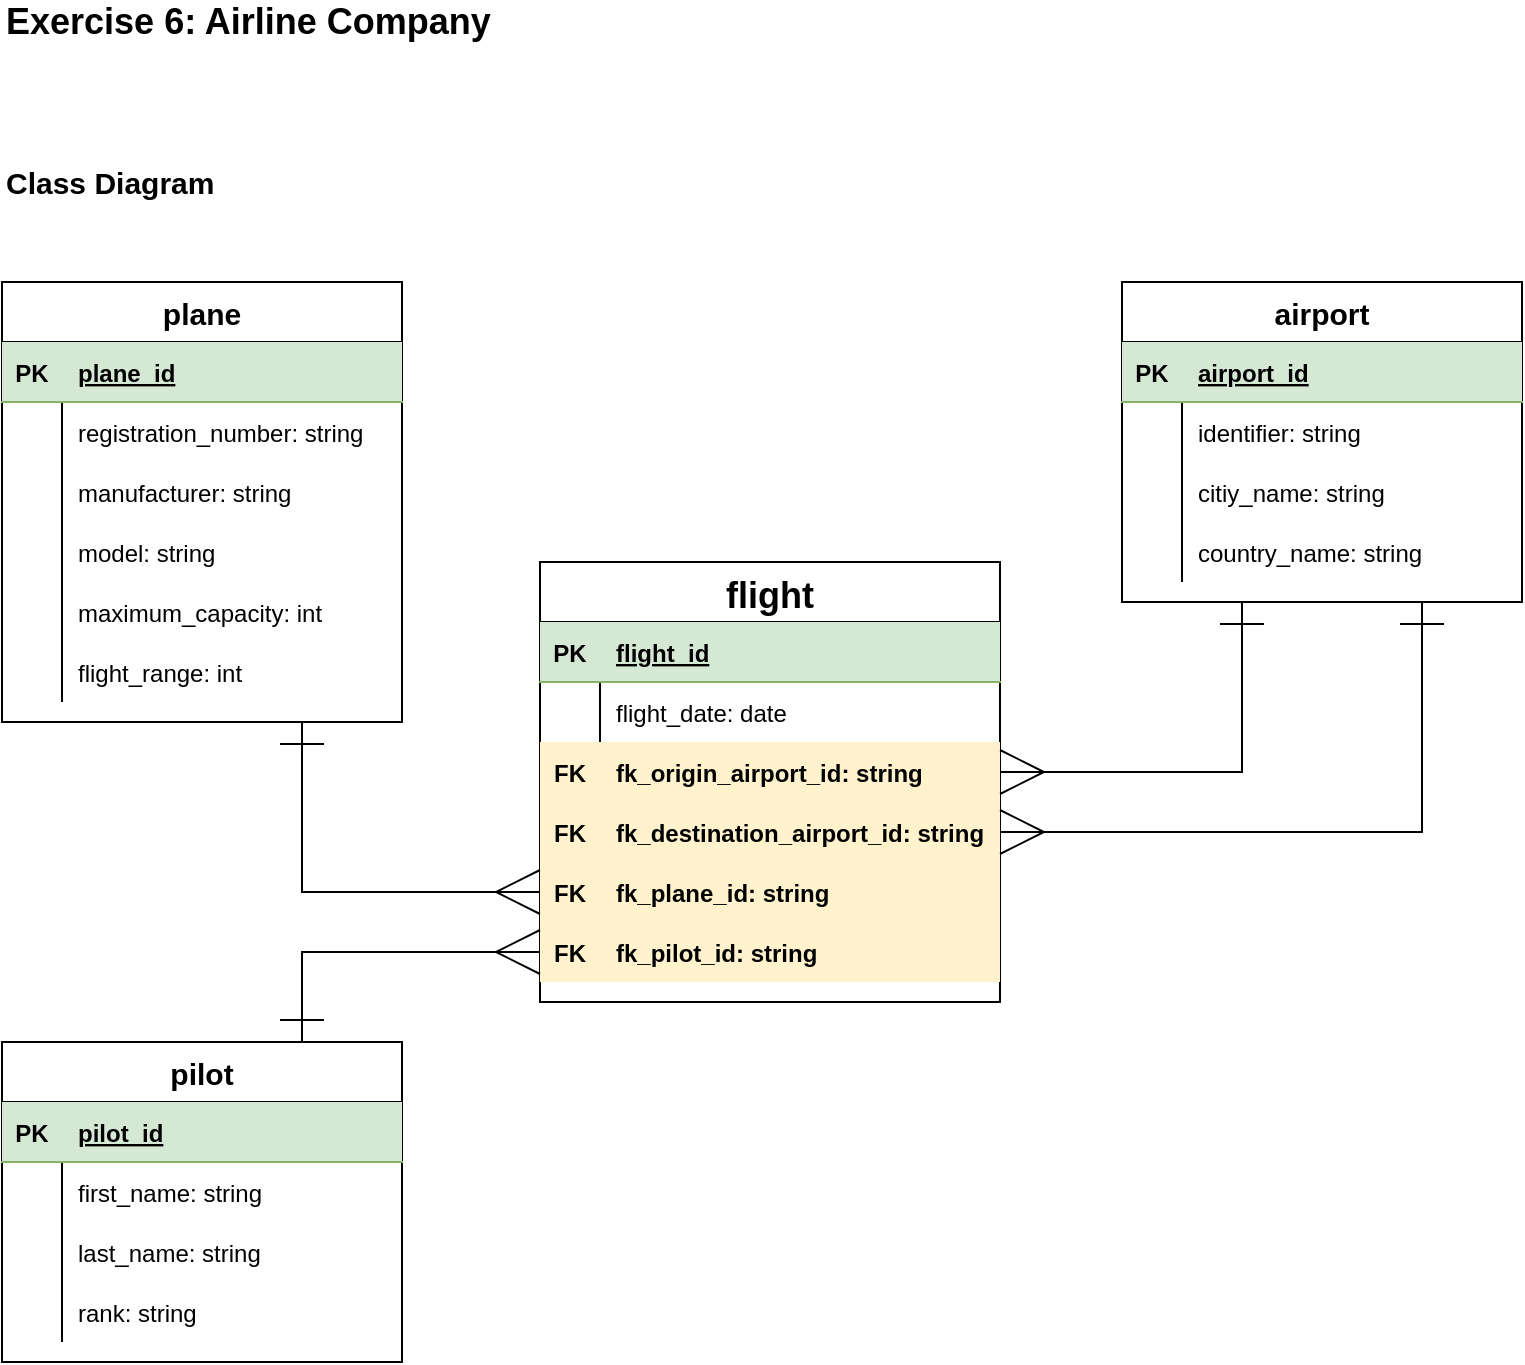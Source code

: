 <mxfile version="13.8.9-1" type="github">
  <diagram id="jEI54FDsyi-h0m5cM9bC" name="Page-1">
    <mxGraphModel dx="888" dy="665" grid="1" gridSize="10" guides="1" tooltips="1" connect="1" arrows="1" fold="1" page="1" pageScale="1" pageWidth="827" pageHeight="1169" math="0" shadow="0">
      <root>
        <mxCell id="0" />
        <mxCell id="1" parent="0" />
        <mxCell id="U9TCxv6QCCmvPE0OXd2a-1" value="Exercise 6: Airline Company" style="text;html=1;strokeColor=none;fillColor=none;align=left;verticalAlign=middle;whiteSpace=wrap;rounded=0;fontSize=18;fontStyle=1" parent="1" vertex="1">
          <mxGeometry x="40" y="40" width="270" height="20" as="geometry" />
        </mxCell>
        <mxCell id="U9TCxv6QCCmvPE0OXd2a-25" value="flight" style="shape=table;startSize=30;container=1;collapsible=1;childLayout=tableLayout;fixedRows=1;rowLines=0;fontStyle=1;align=center;resizeLast=1;fontSize=18;" parent="1" vertex="1">
          <mxGeometry x="309" y="320" width="230" height="220" as="geometry" />
        </mxCell>
        <mxCell id="U9TCxv6QCCmvPE0OXd2a-26" value="" style="shape=partialRectangle;collapsible=0;dropTarget=0;pointerEvents=0;fillColor=#d5e8d4;top=0;left=0;bottom=1;right=0;points=[[0,0.5],[1,0.5]];portConstraint=eastwest;strokeColor=#82b366;" parent="U9TCxv6QCCmvPE0OXd2a-25" vertex="1">
          <mxGeometry y="30" width="230" height="30" as="geometry" />
        </mxCell>
        <mxCell id="U9TCxv6QCCmvPE0OXd2a-27" value="PK" style="shape=partialRectangle;connectable=0;fillColor=none;top=0;left=0;bottom=0;right=0;fontStyle=1;overflow=hidden;" parent="U9TCxv6QCCmvPE0OXd2a-26" vertex="1">
          <mxGeometry width="30" height="30" as="geometry" />
        </mxCell>
        <mxCell id="U9TCxv6QCCmvPE0OXd2a-28" value="flight_id" style="shape=partialRectangle;connectable=0;fillColor=none;top=0;left=0;bottom=0;right=0;align=left;spacingLeft=6;fontStyle=5;overflow=hidden;" parent="U9TCxv6QCCmvPE0OXd2a-26" vertex="1">
          <mxGeometry x="30" width="200" height="30" as="geometry" />
        </mxCell>
        <mxCell id="U9TCxv6QCCmvPE0OXd2a-29" value="" style="shape=partialRectangle;collapsible=0;dropTarget=0;pointerEvents=0;fillColor=none;top=0;left=0;bottom=0;right=0;points=[[0,0.5],[1,0.5]];portConstraint=eastwest;" parent="U9TCxv6QCCmvPE0OXd2a-25" vertex="1">
          <mxGeometry y="60" width="230" height="30" as="geometry" />
        </mxCell>
        <mxCell id="U9TCxv6QCCmvPE0OXd2a-30" value="" style="shape=partialRectangle;connectable=0;fillColor=none;top=0;left=0;bottom=0;right=0;editable=1;overflow=hidden;fontStyle=0" parent="U9TCxv6QCCmvPE0OXd2a-29" vertex="1">
          <mxGeometry width="30" height="30" as="geometry" />
        </mxCell>
        <mxCell id="U9TCxv6QCCmvPE0OXd2a-31" value="flight_date: date" style="shape=partialRectangle;connectable=0;fillColor=none;top=0;left=0;bottom=0;right=0;align=left;spacingLeft=6;overflow=hidden;fontStyle=0" parent="U9TCxv6QCCmvPE0OXd2a-29" vertex="1">
          <mxGeometry x="30" width="200" height="30" as="geometry" />
        </mxCell>
        <mxCell id="U9TCxv6QCCmvPE0OXd2a-32" value="" style="shape=partialRectangle;collapsible=0;dropTarget=0;pointerEvents=0;fillColor=#fff2cc;top=0;left=0;bottom=0;right=0;points=[[0,0.5],[1,0.5]];portConstraint=eastwest;strokeColor=#d6b656;" parent="U9TCxv6QCCmvPE0OXd2a-25" vertex="1">
          <mxGeometry y="90" width="230" height="30" as="geometry" />
        </mxCell>
        <mxCell id="U9TCxv6QCCmvPE0OXd2a-33" value="FK" style="shape=partialRectangle;connectable=0;fillColor=none;top=0;left=0;bottom=0;right=0;editable=1;overflow=hidden;fontStyle=1" parent="U9TCxv6QCCmvPE0OXd2a-32" vertex="1">
          <mxGeometry width="30" height="30" as="geometry" />
        </mxCell>
        <mxCell id="U9TCxv6QCCmvPE0OXd2a-34" value="fk_origin_airport_id: string" style="shape=partialRectangle;connectable=0;fillColor=none;top=0;left=0;bottom=0;right=0;align=left;spacingLeft=6;overflow=hidden;fontStyle=1" parent="U9TCxv6QCCmvPE0OXd2a-32" vertex="1">
          <mxGeometry x="30" width="200" height="30" as="geometry" />
        </mxCell>
        <mxCell id="U9TCxv6QCCmvPE0OXd2a-91" value="" style="shape=partialRectangle;collapsible=0;dropTarget=0;pointerEvents=0;fillColor=#fff2cc;top=0;left=0;bottom=0;right=0;points=[[0,0.5],[1,0.5]];portConstraint=eastwest;strokeColor=#d6b656;" parent="U9TCxv6QCCmvPE0OXd2a-25" vertex="1">
          <mxGeometry y="120" width="230" height="30" as="geometry" />
        </mxCell>
        <mxCell id="U9TCxv6QCCmvPE0OXd2a-92" value="FK" style="shape=partialRectangle;connectable=0;fillColor=none;top=0;left=0;bottom=0;right=0;editable=1;overflow=hidden;fontStyle=1" parent="U9TCxv6QCCmvPE0OXd2a-91" vertex="1">
          <mxGeometry width="30" height="30" as="geometry" />
        </mxCell>
        <mxCell id="U9TCxv6QCCmvPE0OXd2a-93" value="fk_destination_airport_id: string" style="shape=partialRectangle;connectable=0;fillColor=none;top=0;left=0;bottom=0;right=0;align=left;spacingLeft=6;overflow=hidden;fontStyle=1" parent="U9TCxv6QCCmvPE0OXd2a-91" vertex="1">
          <mxGeometry x="30" width="200" height="30" as="geometry" />
        </mxCell>
        <mxCell id="U9TCxv6QCCmvPE0OXd2a-94" value="" style="shape=partialRectangle;collapsible=0;dropTarget=0;pointerEvents=0;fillColor=#fff2cc;top=0;left=0;bottom=0;right=0;points=[[0,0.5],[1,0.5]];portConstraint=eastwest;strokeColor=#d6b656;" parent="U9TCxv6QCCmvPE0OXd2a-25" vertex="1">
          <mxGeometry y="150" width="230" height="30" as="geometry" />
        </mxCell>
        <mxCell id="U9TCxv6QCCmvPE0OXd2a-95" value="FK" style="shape=partialRectangle;connectable=0;fillColor=none;top=0;left=0;bottom=0;right=0;editable=1;overflow=hidden;fontStyle=1" parent="U9TCxv6QCCmvPE0OXd2a-94" vertex="1">
          <mxGeometry width="30" height="30" as="geometry" />
        </mxCell>
        <mxCell id="U9TCxv6QCCmvPE0OXd2a-96" value="fk_plane_id: string" style="shape=partialRectangle;connectable=0;fillColor=none;top=0;left=0;bottom=0;right=0;align=left;spacingLeft=6;overflow=hidden;fontStyle=1" parent="U9TCxv6QCCmvPE0OXd2a-94" vertex="1">
          <mxGeometry x="30" width="200" height="30" as="geometry" />
        </mxCell>
        <mxCell id="U9TCxv6QCCmvPE0OXd2a-113" value="" style="shape=partialRectangle;collapsible=0;dropTarget=0;pointerEvents=0;fillColor=#fff2cc;top=0;left=0;bottom=0;right=0;points=[[0,0.5],[1,0.5]];portConstraint=eastwest;strokeColor=#d6b656;" parent="U9TCxv6QCCmvPE0OXd2a-25" vertex="1">
          <mxGeometry y="180" width="230" height="30" as="geometry" />
        </mxCell>
        <mxCell id="U9TCxv6QCCmvPE0OXd2a-114" value="FK" style="shape=partialRectangle;connectable=0;fillColor=none;top=0;left=0;bottom=0;right=0;editable=1;overflow=hidden;fontStyle=1" parent="U9TCxv6QCCmvPE0OXd2a-113" vertex="1">
          <mxGeometry width="30" height="30" as="geometry" />
        </mxCell>
        <mxCell id="U9TCxv6QCCmvPE0OXd2a-115" value="fk_pilot_id: string" style="shape=partialRectangle;connectable=0;fillColor=none;top=0;left=0;bottom=0;right=0;align=left;spacingLeft=6;overflow=hidden;fontStyle=1" parent="U9TCxv6QCCmvPE0OXd2a-113" vertex="1">
          <mxGeometry x="30" width="200" height="30" as="geometry" />
        </mxCell>
        <mxCell id="U9TCxv6QCCmvPE0OXd2a-38" value="Class Diagram" style="text;html=1;strokeColor=none;fillColor=none;align=left;verticalAlign=middle;whiteSpace=wrap;rounded=0;fontSize=15;fontStyle=1" parent="1" vertex="1">
          <mxGeometry x="40" y="120" width="130" height="20" as="geometry" />
        </mxCell>
        <mxCell id="U9TCxv6QCCmvPE0OXd2a-97" style="edgeStyle=orthogonalEdgeStyle;rounded=0;orthogonalLoop=1;jettySize=auto;html=1;entryX=0;entryY=0.5;entryDx=0;entryDy=0;fontSize=15;endArrow=ERmany;endFill=0;startArrow=ERone;startFill=0;endSize=20;startSize=20;" parent="1" source="U9TCxv6QCCmvPE0OXd2a-52" target="U9TCxv6QCCmvPE0OXd2a-94" edge="1">
          <mxGeometry relative="1" as="geometry">
            <Array as="points">
              <mxPoint x="190" y="485" />
            </Array>
          </mxGeometry>
        </mxCell>
        <mxCell id="U9TCxv6QCCmvPE0OXd2a-52" value="plane" style="shape=table;startSize=30;container=1;collapsible=1;childLayout=tableLayout;fixedRows=1;rowLines=0;fontStyle=1;align=center;resizeLast=1;fontSize=15;" parent="1" vertex="1">
          <mxGeometry x="40" y="180" width="200" height="220" as="geometry" />
        </mxCell>
        <mxCell id="U9TCxv6QCCmvPE0OXd2a-53" value="" style="shape=partialRectangle;collapsible=0;dropTarget=0;pointerEvents=0;fillColor=#d5e8d4;top=0;left=0;bottom=1;right=0;points=[[0,0.5],[1,0.5]];portConstraint=eastwest;strokeColor=#82b366;" parent="U9TCxv6QCCmvPE0OXd2a-52" vertex="1">
          <mxGeometry y="30" width="200" height="30" as="geometry" />
        </mxCell>
        <mxCell id="U9TCxv6QCCmvPE0OXd2a-54" value="PK" style="shape=partialRectangle;connectable=0;fillColor=none;top=0;left=0;bottom=0;right=0;fontStyle=1;overflow=hidden;" parent="U9TCxv6QCCmvPE0OXd2a-53" vertex="1">
          <mxGeometry width="30" height="30" as="geometry" />
        </mxCell>
        <mxCell id="U9TCxv6QCCmvPE0OXd2a-55" value="plane_id" style="shape=partialRectangle;connectable=0;fillColor=none;top=0;left=0;bottom=0;right=0;align=left;spacingLeft=6;fontStyle=5;overflow=hidden;" parent="U9TCxv6QCCmvPE0OXd2a-53" vertex="1">
          <mxGeometry x="30" width="170" height="30" as="geometry" />
        </mxCell>
        <mxCell id="U9TCxv6QCCmvPE0OXd2a-56" value="" style="shape=partialRectangle;collapsible=0;dropTarget=0;pointerEvents=0;fillColor=none;top=0;left=0;bottom=0;right=0;points=[[0,0.5],[1,0.5]];portConstraint=eastwest;" parent="U9TCxv6QCCmvPE0OXd2a-52" vertex="1">
          <mxGeometry y="60" width="200" height="30" as="geometry" />
        </mxCell>
        <mxCell id="U9TCxv6QCCmvPE0OXd2a-57" value="" style="shape=partialRectangle;connectable=0;fillColor=none;top=0;left=0;bottom=0;right=0;editable=1;overflow=hidden;" parent="U9TCxv6QCCmvPE0OXd2a-56" vertex="1">
          <mxGeometry width="30" height="30" as="geometry" />
        </mxCell>
        <mxCell id="U9TCxv6QCCmvPE0OXd2a-58" value="registration_number: string" style="shape=partialRectangle;connectable=0;fillColor=none;top=0;left=0;bottom=0;right=0;align=left;spacingLeft=6;overflow=hidden;" parent="U9TCxv6QCCmvPE0OXd2a-56" vertex="1">
          <mxGeometry x="30" width="170" height="30" as="geometry" />
        </mxCell>
        <mxCell id="U9TCxv6QCCmvPE0OXd2a-59" value="" style="shape=partialRectangle;collapsible=0;dropTarget=0;pointerEvents=0;fillColor=none;top=0;left=0;bottom=0;right=0;points=[[0,0.5],[1,0.5]];portConstraint=eastwest;" parent="U9TCxv6QCCmvPE0OXd2a-52" vertex="1">
          <mxGeometry y="90" width="200" height="30" as="geometry" />
        </mxCell>
        <mxCell id="U9TCxv6QCCmvPE0OXd2a-60" value="" style="shape=partialRectangle;connectable=0;fillColor=none;top=0;left=0;bottom=0;right=0;editable=1;overflow=hidden;" parent="U9TCxv6QCCmvPE0OXd2a-59" vertex="1">
          <mxGeometry width="30" height="30" as="geometry" />
        </mxCell>
        <mxCell id="U9TCxv6QCCmvPE0OXd2a-61" value="manufacturer: string" style="shape=partialRectangle;connectable=0;fillColor=none;top=0;left=0;bottom=0;right=0;align=left;spacingLeft=6;overflow=hidden;" parent="U9TCxv6QCCmvPE0OXd2a-59" vertex="1">
          <mxGeometry x="30" width="170" height="30" as="geometry" />
        </mxCell>
        <mxCell id="U9TCxv6QCCmvPE0OXd2a-62" value="" style="shape=partialRectangle;collapsible=0;dropTarget=0;pointerEvents=0;fillColor=none;top=0;left=0;bottom=0;right=0;points=[[0,0.5],[1,0.5]];portConstraint=eastwest;" parent="U9TCxv6QCCmvPE0OXd2a-52" vertex="1">
          <mxGeometry y="120" width="200" height="30" as="geometry" />
        </mxCell>
        <mxCell id="U9TCxv6QCCmvPE0OXd2a-63" value="" style="shape=partialRectangle;connectable=0;fillColor=none;top=0;left=0;bottom=0;right=0;editable=1;overflow=hidden;" parent="U9TCxv6QCCmvPE0OXd2a-62" vertex="1">
          <mxGeometry width="30" height="30" as="geometry" />
        </mxCell>
        <mxCell id="U9TCxv6QCCmvPE0OXd2a-64" value="model: string" style="shape=partialRectangle;connectable=0;fillColor=none;top=0;left=0;bottom=0;right=0;align=left;spacingLeft=6;overflow=hidden;" parent="U9TCxv6QCCmvPE0OXd2a-62" vertex="1">
          <mxGeometry x="30" width="170" height="30" as="geometry" />
        </mxCell>
        <mxCell id="U9TCxv6QCCmvPE0OXd2a-69" value="" style="shape=partialRectangle;collapsible=0;dropTarget=0;pointerEvents=0;fillColor=none;top=0;left=0;bottom=0;right=0;points=[[0,0.5],[1,0.5]];portConstraint=eastwest;" parent="U9TCxv6QCCmvPE0OXd2a-52" vertex="1">
          <mxGeometry y="150" width="200" height="30" as="geometry" />
        </mxCell>
        <mxCell id="U9TCxv6QCCmvPE0OXd2a-70" value="" style="shape=partialRectangle;connectable=0;fillColor=none;top=0;left=0;bottom=0;right=0;editable=1;overflow=hidden;" parent="U9TCxv6QCCmvPE0OXd2a-69" vertex="1">
          <mxGeometry width="30" height="30" as="geometry" />
        </mxCell>
        <mxCell id="U9TCxv6QCCmvPE0OXd2a-71" value="maximum_capacity: int" style="shape=partialRectangle;connectable=0;fillColor=none;top=0;left=0;bottom=0;right=0;align=left;spacingLeft=6;overflow=hidden;" parent="U9TCxv6QCCmvPE0OXd2a-69" vertex="1">
          <mxGeometry x="30" width="170" height="30" as="geometry" />
        </mxCell>
        <mxCell id="U9TCxv6QCCmvPE0OXd2a-72" value="" style="shape=partialRectangle;collapsible=0;dropTarget=0;pointerEvents=0;fillColor=none;top=0;left=0;bottom=0;right=0;points=[[0,0.5],[1,0.5]];portConstraint=eastwest;" parent="U9TCxv6QCCmvPE0OXd2a-52" vertex="1">
          <mxGeometry y="180" width="200" height="30" as="geometry" />
        </mxCell>
        <mxCell id="U9TCxv6QCCmvPE0OXd2a-73" value="" style="shape=partialRectangle;connectable=0;fillColor=none;top=0;left=0;bottom=0;right=0;editable=1;overflow=hidden;" parent="U9TCxv6QCCmvPE0OXd2a-72" vertex="1">
          <mxGeometry width="30" height="30" as="geometry" />
        </mxCell>
        <mxCell id="U9TCxv6QCCmvPE0OXd2a-74" value="flight_range: int" style="shape=partialRectangle;connectable=0;fillColor=none;top=0;left=0;bottom=0;right=0;align=left;spacingLeft=6;overflow=hidden;" parent="U9TCxv6QCCmvPE0OXd2a-72" vertex="1">
          <mxGeometry x="30" width="170" height="30" as="geometry" />
        </mxCell>
        <mxCell id="U9TCxv6QCCmvPE0OXd2a-98" style="edgeStyle=orthogonalEdgeStyle;rounded=0;orthogonalLoop=1;jettySize=auto;html=1;entryX=1;entryY=0.5;entryDx=0;entryDy=0;startArrow=ERone;startFill=0;startSize=20;endArrow=ERmany;endFill=0;endSize=20;fontSize=15;" parent="1" source="U9TCxv6QCCmvPE0OXd2a-78" target="U9TCxv6QCCmvPE0OXd2a-32" edge="1">
          <mxGeometry relative="1" as="geometry">
            <Array as="points">
              <mxPoint x="660" y="425" />
            </Array>
          </mxGeometry>
        </mxCell>
        <mxCell id="U9TCxv6QCCmvPE0OXd2a-99" style="edgeStyle=orthogonalEdgeStyle;rounded=0;orthogonalLoop=1;jettySize=auto;html=1;exitX=0.75;exitY=1;exitDx=0;exitDy=0;entryX=1;entryY=0.5;entryDx=0;entryDy=0;startArrow=ERone;startFill=0;startSize=20;endArrow=ERmany;endFill=0;endSize=20;fontSize=15;" parent="1" source="U9TCxv6QCCmvPE0OXd2a-78" target="U9TCxv6QCCmvPE0OXd2a-91" edge="1">
          <mxGeometry relative="1" as="geometry" />
        </mxCell>
        <mxCell id="U9TCxv6QCCmvPE0OXd2a-78" value="airport" style="shape=table;startSize=30;container=1;collapsible=1;childLayout=tableLayout;fixedRows=1;rowLines=0;fontStyle=1;align=center;resizeLast=1;fontSize=15;" parent="1" vertex="1">
          <mxGeometry x="600" y="180" width="200" height="160" as="geometry" />
        </mxCell>
        <mxCell id="U9TCxv6QCCmvPE0OXd2a-79" value="" style="shape=partialRectangle;collapsible=0;dropTarget=0;pointerEvents=0;fillColor=#d5e8d4;top=0;left=0;bottom=1;right=0;points=[[0,0.5],[1,0.5]];portConstraint=eastwest;strokeColor=#82b366;" parent="U9TCxv6QCCmvPE0OXd2a-78" vertex="1">
          <mxGeometry y="30" width="200" height="30" as="geometry" />
        </mxCell>
        <mxCell id="U9TCxv6QCCmvPE0OXd2a-80" value="PK" style="shape=partialRectangle;connectable=0;fillColor=none;top=0;left=0;bottom=0;right=0;fontStyle=1;overflow=hidden;" parent="U9TCxv6QCCmvPE0OXd2a-79" vertex="1">
          <mxGeometry width="30" height="30" as="geometry" />
        </mxCell>
        <mxCell id="U9TCxv6QCCmvPE0OXd2a-81" value="airport_id" style="shape=partialRectangle;connectable=0;fillColor=none;top=0;left=0;bottom=0;right=0;align=left;spacingLeft=6;fontStyle=5;overflow=hidden;" parent="U9TCxv6QCCmvPE0OXd2a-79" vertex="1">
          <mxGeometry x="30" width="170" height="30" as="geometry" />
        </mxCell>
        <mxCell id="U9TCxv6QCCmvPE0OXd2a-82" value="" style="shape=partialRectangle;collapsible=0;dropTarget=0;pointerEvents=0;fillColor=none;top=0;left=0;bottom=0;right=0;points=[[0,0.5],[1,0.5]];portConstraint=eastwest;" parent="U9TCxv6QCCmvPE0OXd2a-78" vertex="1">
          <mxGeometry y="60" width="200" height="30" as="geometry" />
        </mxCell>
        <mxCell id="U9TCxv6QCCmvPE0OXd2a-83" value="" style="shape=partialRectangle;connectable=0;fillColor=none;top=0;left=0;bottom=0;right=0;editable=1;overflow=hidden;" parent="U9TCxv6QCCmvPE0OXd2a-82" vertex="1">
          <mxGeometry width="30" height="30" as="geometry" />
        </mxCell>
        <mxCell id="U9TCxv6QCCmvPE0OXd2a-84" value="identifier: string" style="shape=partialRectangle;connectable=0;fillColor=none;top=0;left=0;bottom=0;right=0;align=left;spacingLeft=6;overflow=hidden;" parent="U9TCxv6QCCmvPE0OXd2a-82" vertex="1">
          <mxGeometry x="30" width="170" height="30" as="geometry" />
        </mxCell>
        <mxCell id="U9TCxv6QCCmvPE0OXd2a-85" value="" style="shape=partialRectangle;collapsible=0;dropTarget=0;pointerEvents=0;fillColor=none;top=0;left=0;bottom=0;right=0;points=[[0,0.5],[1,0.5]];portConstraint=eastwest;" parent="U9TCxv6QCCmvPE0OXd2a-78" vertex="1">
          <mxGeometry y="90" width="200" height="30" as="geometry" />
        </mxCell>
        <mxCell id="U9TCxv6QCCmvPE0OXd2a-86" value="" style="shape=partialRectangle;connectable=0;fillColor=none;top=0;left=0;bottom=0;right=0;editable=1;overflow=hidden;" parent="U9TCxv6QCCmvPE0OXd2a-85" vertex="1">
          <mxGeometry width="30" height="30" as="geometry" />
        </mxCell>
        <mxCell id="U9TCxv6QCCmvPE0OXd2a-87" value="citiy_name: string" style="shape=partialRectangle;connectable=0;fillColor=none;top=0;left=0;bottom=0;right=0;align=left;spacingLeft=6;overflow=hidden;" parent="U9TCxv6QCCmvPE0OXd2a-85" vertex="1">
          <mxGeometry x="30" width="170" height="30" as="geometry" />
        </mxCell>
        <mxCell id="U9TCxv6QCCmvPE0OXd2a-88" value="" style="shape=partialRectangle;collapsible=0;dropTarget=0;pointerEvents=0;fillColor=none;top=0;left=0;bottom=0;right=0;points=[[0,0.5],[1,0.5]];portConstraint=eastwest;" parent="U9TCxv6QCCmvPE0OXd2a-78" vertex="1">
          <mxGeometry y="120" width="200" height="30" as="geometry" />
        </mxCell>
        <mxCell id="U9TCxv6QCCmvPE0OXd2a-89" value="" style="shape=partialRectangle;connectable=0;fillColor=none;top=0;left=0;bottom=0;right=0;editable=1;overflow=hidden;" parent="U9TCxv6QCCmvPE0OXd2a-88" vertex="1">
          <mxGeometry width="30" height="30" as="geometry" />
        </mxCell>
        <mxCell id="U9TCxv6QCCmvPE0OXd2a-90" value="country_name: string" style="shape=partialRectangle;connectable=0;fillColor=none;top=0;left=0;bottom=0;right=0;align=left;spacingLeft=6;overflow=hidden;" parent="U9TCxv6QCCmvPE0OXd2a-88" vertex="1">
          <mxGeometry x="30" width="170" height="30" as="geometry" />
        </mxCell>
        <mxCell id="U9TCxv6QCCmvPE0OXd2a-117" style="edgeStyle=orthogonalEdgeStyle;rounded=0;orthogonalLoop=1;jettySize=auto;html=1;entryX=0;entryY=0.5;entryDx=0;entryDy=0;startArrow=ERone;startFill=0;startSize=20;endArrow=ERmany;endFill=0;endSize=20;fontSize=15;" parent="1" source="U9TCxv6QCCmvPE0OXd2a-100" target="U9TCxv6QCCmvPE0OXd2a-113" edge="1">
          <mxGeometry relative="1" as="geometry">
            <Array as="points">
              <mxPoint x="190" y="515" />
            </Array>
          </mxGeometry>
        </mxCell>
        <mxCell id="U9TCxv6QCCmvPE0OXd2a-100" value="pilot" style="shape=table;startSize=30;container=1;collapsible=1;childLayout=tableLayout;fixedRows=1;rowLines=0;fontStyle=1;align=center;resizeLast=1;fontSize=15;" parent="1" vertex="1">
          <mxGeometry x="40" y="560" width="200" height="160" as="geometry" />
        </mxCell>
        <mxCell id="U9TCxv6QCCmvPE0OXd2a-101" value="" style="shape=partialRectangle;collapsible=0;dropTarget=0;pointerEvents=0;fillColor=#d5e8d4;top=0;left=0;bottom=1;right=0;points=[[0,0.5],[1,0.5]];portConstraint=eastwest;strokeColor=#82b366;" parent="U9TCxv6QCCmvPE0OXd2a-100" vertex="1">
          <mxGeometry y="30" width="200" height="30" as="geometry" />
        </mxCell>
        <mxCell id="U9TCxv6QCCmvPE0OXd2a-102" value="PK" style="shape=partialRectangle;connectable=0;fillColor=none;top=0;left=0;bottom=0;right=0;fontStyle=1;overflow=hidden;" parent="U9TCxv6QCCmvPE0OXd2a-101" vertex="1">
          <mxGeometry width="30" height="30" as="geometry" />
        </mxCell>
        <mxCell id="U9TCxv6QCCmvPE0OXd2a-103" value="pilot_id" style="shape=partialRectangle;connectable=0;fillColor=none;top=0;left=0;bottom=0;right=0;align=left;spacingLeft=6;fontStyle=5;overflow=hidden;" parent="U9TCxv6QCCmvPE0OXd2a-101" vertex="1">
          <mxGeometry x="30" width="170" height="30" as="geometry" />
        </mxCell>
        <mxCell id="U9TCxv6QCCmvPE0OXd2a-104" value="" style="shape=partialRectangle;collapsible=0;dropTarget=0;pointerEvents=0;fillColor=none;top=0;left=0;bottom=0;right=0;points=[[0,0.5],[1,0.5]];portConstraint=eastwest;" parent="U9TCxv6QCCmvPE0OXd2a-100" vertex="1">
          <mxGeometry y="60" width="200" height="30" as="geometry" />
        </mxCell>
        <mxCell id="U9TCxv6QCCmvPE0OXd2a-105" value="" style="shape=partialRectangle;connectable=0;fillColor=none;top=0;left=0;bottom=0;right=0;editable=1;overflow=hidden;" parent="U9TCxv6QCCmvPE0OXd2a-104" vertex="1">
          <mxGeometry width="30" height="30" as="geometry" />
        </mxCell>
        <mxCell id="U9TCxv6QCCmvPE0OXd2a-106" value="first_name: string" style="shape=partialRectangle;connectable=0;fillColor=none;top=0;left=0;bottom=0;right=0;align=left;spacingLeft=6;overflow=hidden;" parent="U9TCxv6QCCmvPE0OXd2a-104" vertex="1">
          <mxGeometry x="30" width="170" height="30" as="geometry" />
        </mxCell>
        <mxCell id="U9TCxv6QCCmvPE0OXd2a-107" value="" style="shape=partialRectangle;collapsible=0;dropTarget=0;pointerEvents=0;fillColor=none;top=0;left=0;bottom=0;right=0;points=[[0,0.5],[1,0.5]];portConstraint=eastwest;" parent="U9TCxv6QCCmvPE0OXd2a-100" vertex="1">
          <mxGeometry y="90" width="200" height="30" as="geometry" />
        </mxCell>
        <mxCell id="U9TCxv6QCCmvPE0OXd2a-108" value="" style="shape=partialRectangle;connectable=0;fillColor=none;top=0;left=0;bottom=0;right=0;editable=1;overflow=hidden;" parent="U9TCxv6QCCmvPE0OXd2a-107" vertex="1">
          <mxGeometry width="30" height="30" as="geometry" />
        </mxCell>
        <mxCell id="U9TCxv6QCCmvPE0OXd2a-109" value="last_name: string" style="shape=partialRectangle;connectable=0;fillColor=none;top=0;left=0;bottom=0;right=0;align=left;spacingLeft=6;overflow=hidden;" parent="U9TCxv6QCCmvPE0OXd2a-107" vertex="1">
          <mxGeometry x="30" width="170" height="30" as="geometry" />
        </mxCell>
        <mxCell id="U9TCxv6QCCmvPE0OXd2a-110" value="" style="shape=partialRectangle;collapsible=0;dropTarget=0;pointerEvents=0;fillColor=none;top=0;left=0;bottom=0;right=0;points=[[0,0.5],[1,0.5]];portConstraint=eastwest;" parent="U9TCxv6QCCmvPE0OXd2a-100" vertex="1">
          <mxGeometry y="120" width="200" height="30" as="geometry" />
        </mxCell>
        <mxCell id="U9TCxv6QCCmvPE0OXd2a-111" value="" style="shape=partialRectangle;connectable=0;fillColor=none;top=0;left=0;bottom=0;right=0;editable=1;overflow=hidden;" parent="U9TCxv6QCCmvPE0OXd2a-110" vertex="1">
          <mxGeometry width="30" height="30" as="geometry" />
        </mxCell>
        <mxCell id="U9TCxv6QCCmvPE0OXd2a-112" value="rank: string" style="shape=partialRectangle;connectable=0;fillColor=none;top=0;left=0;bottom=0;right=0;align=left;spacingLeft=6;overflow=hidden;" parent="U9TCxv6QCCmvPE0OXd2a-110" vertex="1">
          <mxGeometry x="30" width="170" height="30" as="geometry" />
        </mxCell>
      </root>
    </mxGraphModel>
  </diagram>
</mxfile>
